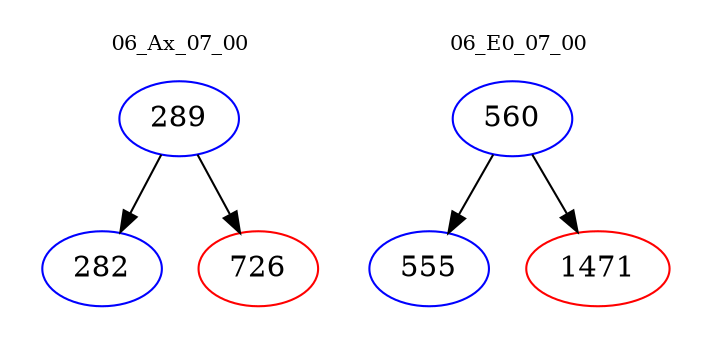 digraph{
subgraph cluster_0 {
color = white
label = "06_Ax_07_00";
fontsize=10;
T0_289 [label="289", color="blue"]
T0_289 -> T0_282 [color="black"]
T0_282 [label="282", color="blue"]
T0_289 -> T0_726 [color="black"]
T0_726 [label="726", color="red"]
}
subgraph cluster_1 {
color = white
label = "06_E0_07_00";
fontsize=10;
T1_560 [label="560", color="blue"]
T1_560 -> T1_555 [color="black"]
T1_555 [label="555", color="blue"]
T1_560 -> T1_1471 [color="black"]
T1_1471 [label="1471", color="red"]
}
}
